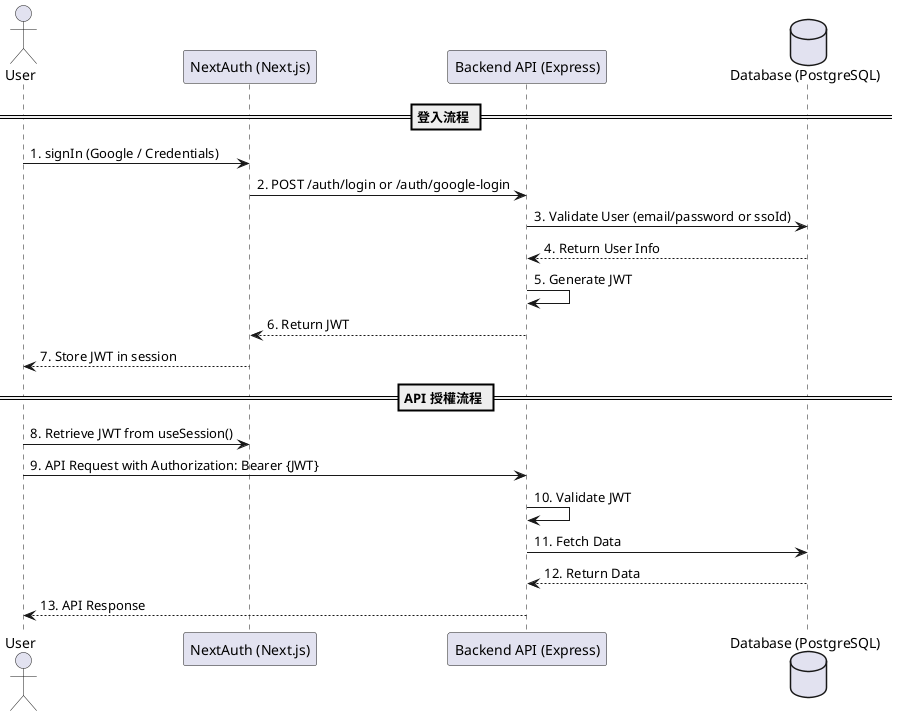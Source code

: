 @startuml
actor User
participant "NextAuth (Next.js)" as NextAuth
participant "Backend API (Express)" as BackendAPI
database "Database (PostgreSQL)" as Database

== 登入流程 ==
User -> NextAuth: 1. signIn (Google / Credentials)
NextAuth -> BackendAPI: 2. POST /auth/login or /auth/google-login
BackendAPI -> Database: 3. Validate User (email/password or ssoId)
Database --> BackendAPI: 4. Return User Info
BackendAPI -> BackendAPI: 5. Generate JWT
BackendAPI --> NextAuth: 6. Return JWT
NextAuth --> User: 7. Store JWT in session

== API 授權流程 ==
User -> NextAuth: 8. Retrieve JWT from useSession()
User -> BackendAPI: 9. API Request with Authorization: Bearer {JWT}
BackendAPI -> BackendAPI: 10. Validate JWT
BackendAPI -> Database: 11. Fetch Data
Database --> BackendAPI: 12. Return Data
BackendAPI --> User: 13. API Response
@enduml
